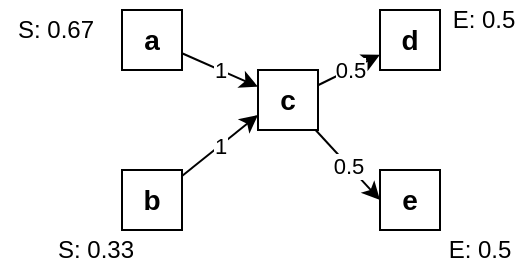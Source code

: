 <mxfile version="10.7.0" type="device"><diagram id="8FPwt5qJC752lhwPMM7v" name="base-model"><mxGraphModel dx="1074" dy="975" grid="1" gridSize="10" guides="1" tooltips="1" connect="1" arrows="1" fold="1" page="1" pageScale="1" pageWidth="850" pageHeight="1100" math="0" shadow="0"><root><mxCell id="0"/><mxCell id="1" parent="0"/><mxCell id="wTxz4J04zVF99cZxFmez-1" value="1" style="rounded=0;orthogonalLoop=1;jettySize=auto;html=1;" edge="1" parent="1" source="wTxz4J04zVF99cZxFmez-2" target="wTxz4J04zVF99cZxFmez-7"><mxGeometry relative="1" as="geometry"/></mxCell><mxCell id="wTxz4J04zVF99cZxFmez-2" value="&lt;font style=&quot;font-size: 14px&quot;&gt;&lt;b&gt;a&lt;/b&gt;&lt;/font&gt;" style="rounded=0;whiteSpace=wrap;html=1;fillColor=none;" vertex="1" parent="1"><mxGeometry x="121" y="90" width="30" height="30" as="geometry"/></mxCell><mxCell id="wTxz4J04zVF99cZxFmez-3" value="1" style="edgeStyle=none;rounded=0;orthogonalLoop=1;jettySize=auto;html=1;entryX=0;entryY=0.75;entryDx=0;entryDy=0;" edge="1" parent="1" source="wTxz4J04zVF99cZxFmez-4" target="wTxz4J04zVF99cZxFmez-7"><mxGeometry relative="1" as="geometry"/></mxCell><mxCell id="wTxz4J04zVF99cZxFmez-4" value="&lt;font style=&quot;font-size: 14px&quot;&gt;&lt;b&gt;b&lt;/b&gt;&lt;/font&gt;" style="rounded=0;whiteSpace=wrap;html=1;fillColor=none;" vertex="1" parent="1"><mxGeometry x="121" y="170" width="30" height="30" as="geometry"/></mxCell><mxCell id="wTxz4J04zVF99cZxFmez-5" value="0.5" style="edgeStyle=none;rounded=0;orthogonalLoop=1;jettySize=auto;html=1;" edge="1" parent="1" source="wTxz4J04zVF99cZxFmez-7" target="wTxz4J04zVF99cZxFmez-8"><mxGeometry relative="1" as="geometry"/></mxCell><mxCell id="wTxz4J04zVF99cZxFmez-6" value="0.5" style="edgeStyle=none;rounded=0;orthogonalLoop=1;jettySize=auto;html=1;entryX=0;entryY=0.5;entryDx=0;entryDy=0;" edge="1" parent="1" source="wTxz4J04zVF99cZxFmez-7" target="wTxz4J04zVF99cZxFmez-9"><mxGeometry relative="1" as="geometry"/></mxCell><mxCell id="wTxz4J04zVF99cZxFmez-7" value="&lt;font style=&quot;font-size: 14px&quot;&gt;&lt;b&gt;c&lt;/b&gt;&lt;/font&gt;" style="rounded=0;whiteSpace=wrap;html=1;fillColor=none;" vertex="1" parent="1"><mxGeometry x="189" y="120" width="30" height="30" as="geometry"/></mxCell><mxCell id="wTxz4J04zVF99cZxFmez-8" value="&lt;font style=&quot;font-size: 14px&quot;&gt;&lt;b&gt;d&lt;/b&gt;&lt;/font&gt;" style="rounded=0;whiteSpace=wrap;html=1;fillColor=none;" vertex="1" parent="1"><mxGeometry x="250" y="90" width="30" height="30" as="geometry"/></mxCell><mxCell id="wTxz4J04zVF99cZxFmez-9" value="&lt;font style=&quot;font-size: 14px&quot;&gt;&lt;b&gt;e&lt;/b&gt;&lt;/font&gt;" style="rounded=0;whiteSpace=wrap;html=1;fillColor=none;" vertex="1" parent="1"><mxGeometry x="250" y="170" width="30" height="30" as="geometry"/></mxCell><mxCell id="wTxz4J04zVF99cZxFmez-10" value="S: 0.67" style="text;html=1;strokeColor=none;fillColor=none;align=center;verticalAlign=middle;whiteSpace=wrap;rounded=0;" vertex="1" parent="1"><mxGeometry x="60" y="90" width="56" height="20" as="geometry"/></mxCell><mxCell id="wTxz4J04zVF99cZxFmez-11" value="S: 0.33" style="text;html=1;strokeColor=none;fillColor=none;align=center;verticalAlign=middle;whiteSpace=wrap;rounded=0;" vertex="1" parent="1"><mxGeometry x="80" y="200" width="56" height="20" as="geometry"/></mxCell><mxCell id="wTxz4J04zVF99cZxFmez-12" value="E: 0.5" style="text;html=1;strokeColor=none;fillColor=none;align=center;verticalAlign=middle;whiteSpace=wrap;rounded=0;" vertex="1" parent="1"><mxGeometry x="282" y="85" width="40" height="20" as="geometry"/></mxCell><mxCell id="wTxz4J04zVF99cZxFmez-13" value="E: 0.5" style="text;html=1;strokeColor=none;fillColor=none;align=center;verticalAlign=middle;whiteSpace=wrap;rounded=0;" vertex="1" parent="1"><mxGeometry x="280" y="200" width="40" height="20" as="geometry"/></mxCell></root></mxGraphModel></diagram><diagram name="new-dfg" id="oBGPicFY1GwX5gs7pR3w"><mxGraphModel dx="1074" dy="975" grid="1" gridSize="10" guides="1" tooltips="1" connect="1" arrows="1" fold="1" page="1" pageScale="1" pageWidth="850" pageHeight="1100" math="0" shadow="0"><root><mxCell id="pVkGySYdNLAFL7Sh7QF0-0"/><mxCell id="pVkGySYdNLAFL7Sh7QF0-1" parent="pVkGySYdNLAFL7Sh7QF0-0"/><mxCell id="pVkGySYdNLAFL7Sh7QF0-2" value="1" style="rounded=0;orthogonalLoop=1;jettySize=auto;html=1;" edge="1" parent="pVkGySYdNLAFL7Sh7QF0-1" source="pVkGySYdNLAFL7Sh7QF0-3" target="pVkGySYdNLAFL7Sh7QF0-8"><mxGeometry relative="1" as="geometry"/></mxCell><mxCell id="pVkGySYdNLAFL7Sh7QF0-3" value="&lt;font style=&quot;font-size: 14px&quot;&gt;&lt;b&gt;a&lt;/b&gt;&lt;/font&gt;" style="rounded=0;whiteSpace=wrap;html=1;fillColor=none;" vertex="1" parent="pVkGySYdNLAFL7Sh7QF0-1"><mxGeometry x="121" y="90" width="30" height="30" as="geometry"/></mxCell><mxCell id="pVkGySYdNLAFL7Sh7QF0-4" value="1" style="edgeStyle=none;rounded=0;orthogonalLoop=1;jettySize=auto;html=1;entryX=0;entryY=0.75;entryDx=0;entryDy=0;" edge="1" parent="pVkGySYdNLAFL7Sh7QF0-1" source="pVkGySYdNLAFL7Sh7QF0-5" target="pVkGySYdNLAFL7Sh7QF0-8"><mxGeometry relative="1" as="geometry"/></mxCell><mxCell id="pVkGySYdNLAFL7Sh7QF0-5" value="&lt;font style=&quot;font-size: 14px&quot;&gt;&lt;b&gt;b&lt;/b&gt;&lt;/font&gt;" style="rounded=0;whiteSpace=wrap;html=1;fillColor=none;" vertex="1" parent="pVkGySYdNLAFL7Sh7QF0-1"><mxGeometry x="121" y="170" width="30" height="30" as="geometry"/></mxCell><mxCell id="pVkGySYdNLAFL7Sh7QF0-6" value="1.03" style="edgeStyle=none;rounded=0;orthogonalLoop=1;jettySize=auto;html=1;" edge="1" parent="pVkGySYdNLAFL7Sh7QF0-1" source="pVkGySYdNLAFL7Sh7QF0-8" target="pVkGySYdNLAFL7Sh7QF0-9"><mxGeometry relative="1" as="geometry"/></mxCell><mxCell id="pVkGySYdNLAFL7Sh7QF0-7" value="0.33" style="edgeStyle=none;rounded=0;orthogonalLoop=1;jettySize=auto;html=1;entryX=0;entryY=0.5;entryDx=0;entryDy=0;" edge="1" parent="pVkGySYdNLAFL7Sh7QF0-1" source="pVkGySYdNLAFL7Sh7QF0-8" target="pVkGySYdNLAFL7Sh7QF0-10"><mxGeometry relative="1" as="geometry"/></mxCell><mxCell id="qOEaKsSHeVhva4xvyTUG-2" value="&lt;b&gt;-&lt;/b&gt; 0.36" style="edgeStyle=none;rounded=0;orthogonalLoop=1;jettySize=auto;html=1;" edge="1" parent="pVkGySYdNLAFL7Sh7QF0-1" source="pVkGySYdNLAFL7Sh7QF0-8" target="qOEaKsSHeVhva4xvyTUG-0"><mxGeometry relative="1" as="geometry"/></mxCell><mxCell id="pVkGySYdNLAFL7Sh7QF0-8" value="&lt;font style=&quot;font-size: 14px&quot;&gt;&lt;b&gt;c&lt;/b&gt;&lt;/font&gt;" style="rounded=0;whiteSpace=wrap;html=1;fillColor=none;" vertex="1" parent="pVkGySYdNLAFL7Sh7QF0-1"><mxGeometry x="189" y="120" width="30" height="30" as="geometry"/></mxCell><mxCell id="pVkGySYdNLAFL7Sh7QF0-9" value="&lt;font style=&quot;font-size: 14px&quot;&gt;&lt;b&gt;d&lt;/b&gt;&lt;/font&gt;" style="rounded=0;whiteSpace=wrap;html=1;fillColor=none;" vertex="1" parent="pVkGySYdNLAFL7Sh7QF0-1"><mxGeometry x="270" y="85" width="30" height="30" as="geometry"/></mxCell><mxCell id="pVkGySYdNLAFL7Sh7QF0-10" value="&lt;font style=&quot;font-size: 14px&quot;&gt;&lt;b&gt;e&lt;/b&gt;&lt;/font&gt;" style="rounded=0;whiteSpace=wrap;html=1;fillColor=none;" vertex="1" parent="pVkGySYdNLAFL7Sh7QF0-1"><mxGeometry x="250" y="170" width="30" height="30" as="geometry"/></mxCell><mxCell id="pVkGySYdNLAFL7Sh7QF0-11" value="S: 0.4" style="text;html=1;strokeColor=none;fillColor=none;align=center;verticalAlign=middle;whiteSpace=wrap;rounded=0;" vertex="1" parent="pVkGySYdNLAFL7Sh7QF0-1"><mxGeometry x="60" y="90" width="56" height="20" as="geometry"/></mxCell><mxCell id="pVkGySYdNLAFL7Sh7QF0-12" value="S: 0.6" style="text;html=1;strokeColor=none;fillColor=none;align=center;verticalAlign=middle;whiteSpace=wrap;rounded=0;" vertex="1" parent="pVkGySYdNLAFL7Sh7QF0-1"><mxGeometry x="80" y="200" width="56" height="20" as="geometry"/></mxCell><mxCell id="pVkGySYdNLAFL7Sh7QF0-13" value="E: 1.03" style="text;html=1;strokeColor=none;fillColor=none;align=center;verticalAlign=middle;whiteSpace=wrap;rounded=0;" vertex="1" parent="pVkGySYdNLAFL7Sh7QF0-1"><mxGeometry x="283" y="90" width="85" height="20" as="geometry"/></mxCell><mxCell id="pVkGySYdNLAFL7Sh7QF0-14" value="E: 0.33" style="text;html=1;strokeColor=none;fillColor=none;align=center;verticalAlign=middle;whiteSpace=wrap;rounded=0;" vertex="1" parent="pVkGySYdNLAFL7Sh7QF0-1"><mxGeometry x="280" y="200" width="60" height="20" as="geometry"/></mxCell><mxCell id="qOEaKsSHeVhva4xvyTUG-0" value="&lt;font style=&quot;font-size: 14px&quot;&gt;&lt;b&gt;f&lt;/b&gt;&lt;/font&gt;" style="rounded=0;whiteSpace=wrap;html=1;fillColor=none;" vertex="1" parent="pVkGySYdNLAFL7Sh7QF0-1"><mxGeometry x="320" y="120" width="30" height="30" as="geometry"/></mxCell><mxCell id="qOEaKsSHeVhva4xvyTUG-1" value="E: &lt;b&gt;-&amp;nbsp;&lt;/b&gt;0.36" style="text;html=1;strokeColor=none;fillColor=none;align=center;verticalAlign=middle;whiteSpace=wrap;rounded=0;" vertex="1" parent="pVkGySYdNLAFL7Sh7QF0-1"><mxGeometry x="320" y="160" width="50" height="20" as="geometry"/></mxCell></root></mxGraphModel></diagram><diagram name="filtered-new-dfg" id="2MgaxUlshWjNt7R0rXGv"><mxGraphModel dx="1074" dy="975" grid="1" gridSize="10" guides="1" tooltips="1" connect="1" arrows="1" fold="1" page="1" pageScale="1" pageWidth="850" pageHeight="1100" math="0" shadow="0"><root><mxCell id="Fa1LW8nPa4rlaJBgg5Rp-0"/><mxCell id="Fa1LW8nPa4rlaJBgg5Rp-1" parent="Fa1LW8nPa4rlaJBgg5Rp-0"/><mxCell id="Fa1LW8nPa4rlaJBgg5Rp-2" value="1" style="rounded=0;orthogonalLoop=1;jettySize=auto;html=1;" edge="1" parent="Fa1LW8nPa4rlaJBgg5Rp-1" source="Fa1LW8nPa4rlaJBgg5Rp-3" target="Fa1LW8nPa4rlaJBgg5Rp-9"><mxGeometry relative="1" as="geometry"/></mxCell><mxCell id="Fa1LW8nPa4rlaJBgg5Rp-3" value="&lt;font style=&quot;font-size: 14px&quot;&gt;&lt;b&gt;a&lt;/b&gt;&lt;/font&gt;" style="rounded=0;whiteSpace=wrap;html=1;fillColor=none;" vertex="1" parent="Fa1LW8nPa4rlaJBgg5Rp-1"><mxGeometry x="121" y="90" width="30" height="30" as="geometry"/></mxCell><mxCell id="Fa1LW8nPa4rlaJBgg5Rp-4" value="1" style="edgeStyle=none;rounded=0;orthogonalLoop=1;jettySize=auto;html=1;entryX=0;entryY=0.75;entryDx=0;entryDy=0;" edge="1" parent="Fa1LW8nPa4rlaJBgg5Rp-1" source="Fa1LW8nPa4rlaJBgg5Rp-5" target="Fa1LW8nPa4rlaJBgg5Rp-9"><mxGeometry relative="1" as="geometry"/></mxCell><mxCell id="Fa1LW8nPa4rlaJBgg5Rp-5" value="&lt;font style=&quot;font-size: 14px&quot;&gt;&lt;b&gt;b&lt;/b&gt;&lt;/font&gt;" style="rounded=0;whiteSpace=wrap;html=1;fillColor=none;" vertex="1" parent="Fa1LW8nPa4rlaJBgg5Rp-1"><mxGeometry x="121" y="170" width="30" height="30" as="geometry"/></mxCell><mxCell id="Fa1LW8nPa4rlaJBgg5Rp-6" value="0.76" style="edgeStyle=none;rounded=0;orthogonalLoop=1;jettySize=auto;html=1;" edge="1" parent="Fa1LW8nPa4rlaJBgg5Rp-1" source="Fa1LW8nPa4rlaJBgg5Rp-9" target="Fa1LW8nPa4rlaJBgg5Rp-10"><mxGeometry relative="1" as="geometry"/></mxCell><mxCell id="Fa1LW8nPa4rlaJBgg5Rp-7" value="0.24" style="edgeStyle=none;rounded=0;orthogonalLoop=1;jettySize=auto;html=1;entryX=0;entryY=0.5;entryDx=0;entryDy=0;" edge="1" parent="Fa1LW8nPa4rlaJBgg5Rp-1" source="Fa1LW8nPa4rlaJBgg5Rp-9" target="Fa1LW8nPa4rlaJBgg5Rp-11"><mxGeometry relative="1" as="geometry"/></mxCell><mxCell id="Fa1LW8nPa4rlaJBgg5Rp-9" value="&lt;font style=&quot;font-size: 14px&quot;&gt;&lt;b&gt;c&lt;/b&gt;&lt;/font&gt;" style="rounded=0;whiteSpace=wrap;html=1;fillColor=none;" vertex="1" parent="Fa1LW8nPa4rlaJBgg5Rp-1"><mxGeometry x="189" y="120" width="30" height="30" as="geometry"/></mxCell><mxCell id="Fa1LW8nPa4rlaJBgg5Rp-10" value="&lt;font style=&quot;font-size: 14px&quot;&gt;&lt;b&gt;d&lt;/b&gt;&lt;/font&gt;" style="rounded=0;whiteSpace=wrap;html=1;fillColor=none;" vertex="1" parent="Fa1LW8nPa4rlaJBgg5Rp-1"><mxGeometry x="270" y="85" width="30" height="30" as="geometry"/></mxCell><mxCell id="Fa1LW8nPa4rlaJBgg5Rp-11" value="&lt;font style=&quot;font-size: 14px&quot;&gt;&lt;b&gt;e&lt;/b&gt;&lt;/font&gt;" style="rounded=0;whiteSpace=wrap;html=1;fillColor=none;" vertex="1" parent="Fa1LW8nPa4rlaJBgg5Rp-1"><mxGeometry x="254" y="179" width="30" height="30" as="geometry"/></mxCell><mxCell id="Fa1LW8nPa4rlaJBgg5Rp-12" value="S: 0.4" style="text;html=1;strokeColor=none;fillColor=none;align=center;verticalAlign=middle;whiteSpace=wrap;rounded=0;" vertex="1" parent="Fa1LW8nPa4rlaJBgg5Rp-1"><mxGeometry x="60" y="90" width="56" height="20" as="geometry"/></mxCell><mxCell id="Fa1LW8nPa4rlaJBgg5Rp-13" value="S: 0.6" style="text;html=1;strokeColor=none;fillColor=none;align=center;verticalAlign=middle;whiteSpace=wrap;rounded=0;" vertex="1" parent="Fa1LW8nPa4rlaJBgg5Rp-1"><mxGeometry x="80" y="200" width="56" height="20" as="geometry"/></mxCell><mxCell id="Fa1LW8nPa4rlaJBgg5Rp-14" value="E: 0.76" style="text;html=1;strokeColor=none;fillColor=none;align=center;verticalAlign=middle;whiteSpace=wrap;rounded=0;" vertex="1" parent="Fa1LW8nPa4rlaJBgg5Rp-1"><mxGeometry x="283" y="90" width="85" height="20" as="geometry"/></mxCell><mxCell id="Fa1LW8nPa4rlaJBgg5Rp-15" value="E: 0.24" style="text;html=1;strokeColor=none;fillColor=none;align=center;verticalAlign=middle;whiteSpace=wrap;rounded=0;" vertex="1" parent="Fa1LW8nPa4rlaJBgg5Rp-1"><mxGeometry x="280" y="200" width="60" height="20" as="geometry"/></mxCell></root></mxGraphModel></diagram><diagram name="neg-dfg" id="GwO7NAMifSrR4R1Lgwrt"><mxGraphModel dx="1074" dy="975" grid="1" gridSize="10" guides="1" tooltips="1" connect="1" arrows="1" fold="1" page="1" pageScale="1" pageWidth="850" pageHeight="1100" math="0" shadow="0"><root><mxCell id="pVB3-N2lZGMxoHnxgfmL-0"/><mxCell id="pVB3-N2lZGMxoHnxgfmL-1" parent="pVB3-N2lZGMxoHnxgfmL-0"/><mxCell id="pVB3-N2lZGMxoHnxgfmL-2" value="1" style="rounded=0;orthogonalLoop=1;jettySize=auto;html=1;" edge="1" parent="pVB3-N2lZGMxoHnxgfmL-1" source="pVB3-N2lZGMxoHnxgfmL-3" target="pVB3-N2lZGMxoHnxgfmL-8"><mxGeometry relative="1" as="geometry"/></mxCell><mxCell id="pVB3-N2lZGMxoHnxgfmL-3" value="&lt;font style=&quot;font-size: 14px&quot;&gt;&lt;b&gt;a&lt;/b&gt;&lt;/font&gt;" style="rounded=0;whiteSpace=wrap;html=1;fillColor=none;" vertex="1" parent="pVB3-N2lZGMxoHnxgfmL-1"><mxGeometry x="116" y="120" width="30" height="30" as="geometry"/></mxCell><mxCell id="pVB3-N2lZGMxoHnxgfmL-7" value="0.3" style="edgeStyle=none;rounded=0;orthogonalLoop=1;jettySize=auto;html=1;entryX=0;entryY=0.5;entryDx=0;entryDy=0;" edge="1" parent="pVB3-N2lZGMxoHnxgfmL-1" source="pVB3-N2lZGMxoHnxgfmL-8" target="pVB3-N2lZGMxoHnxgfmL-10"><mxGeometry relative="1" as="geometry"/></mxCell><mxCell id="WEfd3GB1Yjh-DX3T7mKC-2" value="0.7" style="edgeStyle=none;rounded=0;orthogonalLoop=1;jettySize=auto;html=1;" edge="1" parent="pVB3-N2lZGMxoHnxgfmL-1" source="pVB3-N2lZGMxoHnxgfmL-8" target="WEfd3GB1Yjh-DX3T7mKC-0"><mxGeometry relative="1" as="geometry"/></mxCell><mxCell id="pVB3-N2lZGMxoHnxgfmL-8" value="&lt;font style=&quot;font-size: 14px&quot;&gt;&lt;b&gt;c&lt;/b&gt;&lt;/font&gt;" style="rounded=0;whiteSpace=wrap;html=1;fillColor=none;" vertex="1" parent="pVB3-N2lZGMxoHnxgfmL-1"><mxGeometry x="189" y="120" width="30" height="30" as="geometry"/></mxCell><mxCell id="pVB3-N2lZGMxoHnxgfmL-10" value="&lt;font style=&quot;font-size: 14px&quot;&gt;&lt;b&gt;d&lt;/b&gt;&lt;/font&gt;" style="rounded=0;whiteSpace=wrap;html=1;fillColor=none;" vertex="1" parent="pVB3-N2lZGMxoHnxgfmL-1"><mxGeometry x="260" y="80" width="30" height="30" as="geometry"/></mxCell><mxCell id="pVB3-N2lZGMxoHnxgfmL-11" value="S: 1" style="text;html=1;strokeColor=none;fillColor=none;align=center;verticalAlign=middle;whiteSpace=wrap;rounded=0;" vertex="1" parent="pVB3-N2lZGMxoHnxgfmL-1"><mxGeometry x="60" y="125" width="56" height="20" as="geometry"/></mxCell><mxCell id="pVB3-N2lZGMxoHnxgfmL-14" value="E: 0.3" style="text;html=1;strokeColor=none;fillColor=none;align=center;verticalAlign=middle;whiteSpace=wrap;rounded=0;" vertex="1" parent="pVB3-N2lZGMxoHnxgfmL-1"><mxGeometry x="302" y="85" width="40" height="20" as="geometry"/></mxCell><mxCell id="WEfd3GB1Yjh-DX3T7mKC-0" value="&lt;font style=&quot;font-size: 14px&quot;&gt;&lt;b&gt;f&lt;/b&gt;&lt;/font&gt;" style="rounded=0;whiteSpace=wrap;html=1;fillColor=none;" vertex="1" parent="pVB3-N2lZGMxoHnxgfmL-1"><mxGeometry x="283" y="120" width="30" height="30" as="geometry"/></mxCell><mxCell id="WEfd3GB1Yjh-DX3T7mKC-1" value="E: 0.7" style="text;html=1;strokeColor=none;fillColor=none;align=center;verticalAlign=middle;whiteSpace=wrap;rounded=0;" vertex="1" parent="pVB3-N2lZGMxoHnxgfmL-1"><mxGeometry x="320" y="130" width="50" height="20" as="geometry"/></mxCell></root></mxGraphModel></diagram><diagram name="pos-dfg" id="0VnqM7e6RhiKviPvYqXL"><mxGraphModel dx="1074" dy="975" grid="1" gridSize="10" guides="1" tooltips="1" connect="1" arrows="1" fold="1" page="1" pageScale="1" pageWidth="850" pageHeight="1100" math="0" shadow="0"><root><mxCell id="6iOIB4sXR0TpZzfRCHhj-0"/><mxCell id="6iOIB4sXR0TpZzfRCHhj-1" parent="6iOIB4sXR0TpZzfRCHhj-0"/><mxCell id="6iOIB4sXR0TpZzfRCHhj-2" value="1" style="rounded=0;orthogonalLoop=1;jettySize=auto;html=1;" edge="1" parent="6iOIB4sXR0TpZzfRCHhj-1" source="6iOIB4sXR0TpZzfRCHhj-3" target="6iOIB4sXR0TpZzfRCHhj-8"><mxGeometry relative="1" as="geometry"/></mxCell><mxCell id="6iOIB4sXR0TpZzfRCHhj-3" value="&lt;font style=&quot;font-size: 14px&quot;&gt;&lt;b&gt;a&lt;/b&gt;&lt;/font&gt;" style="rounded=0;whiteSpace=wrap;html=1;fillColor=none;" vertex="1" parent="6iOIB4sXR0TpZzfRCHhj-1"><mxGeometry x="121" y="90" width="30" height="30" as="geometry"/></mxCell><mxCell id="6iOIB4sXR0TpZzfRCHhj-4" value="1" style="edgeStyle=none;rounded=0;orthogonalLoop=1;jettySize=auto;html=1;entryX=0;entryY=0.75;entryDx=0;entryDy=0;" edge="1" parent="6iOIB4sXR0TpZzfRCHhj-1" source="6iOIB4sXR0TpZzfRCHhj-5" target="6iOIB4sXR0TpZzfRCHhj-8"><mxGeometry relative="1" as="geometry"/></mxCell><mxCell id="6iOIB4sXR0TpZzfRCHhj-5" value="&lt;font style=&quot;font-size: 14px&quot;&gt;&lt;b&gt;b&lt;/b&gt;&lt;/font&gt;" style="rounded=0;whiteSpace=wrap;html=1;fillColor=none;" vertex="1" parent="6iOIB4sXR0TpZzfRCHhj-1"><mxGeometry x="121" y="170" width="30" height="30" as="geometry"/></mxCell><mxCell id="6iOIB4sXR0TpZzfRCHhj-6" value="1" style="edgeStyle=none;rounded=0;orthogonalLoop=1;jettySize=auto;html=1;" edge="1" parent="6iOIB4sXR0TpZzfRCHhj-1" source="6iOIB4sXR0TpZzfRCHhj-8" target="6iOIB4sXR0TpZzfRCHhj-9"><mxGeometry relative="1" as="geometry"/></mxCell><mxCell id="6iOIB4sXR0TpZzfRCHhj-8" value="&lt;font style=&quot;font-size: 14px&quot;&gt;&lt;b&gt;c&lt;/b&gt;&lt;/font&gt;" style="rounded=0;whiteSpace=wrap;html=1;fillColor=none;" vertex="1" parent="6iOIB4sXR0TpZzfRCHhj-1"><mxGeometry x="189" y="120" width="30" height="30" as="geometry"/></mxCell><mxCell id="6iOIB4sXR0TpZzfRCHhj-9" value="&lt;font style=&quot;font-size: 14px&quot;&gt;&lt;b&gt;d&lt;/b&gt;&lt;/font&gt;" style="rounded=0;whiteSpace=wrap;html=1;fillColor=none;" vertex="1" parent="6iOIB4sXR0TpZzfRCHhj-1"><mxGeometry x="280" y="120" width="30" height="30" as="geometry"/></mxCell><mxCell id="6iOIB4sXR0TpZzfRCHhj-11" value="S: 0.4" style="text;html=1;strokeColor=none;fillColor=none;align=center;verticalAlign=middle;whiteSpace=wrap;rounded=0;" vertex="1" parent="6iOIB4sXR0TpZzfRCHhj-1"><mxGeometry x="60" y="90" width="56" height="20" as="geometry"/></mxCell><mxCell id="6iOIB4sXR0TpZzfRCHhj-12" value="S: 0.6" style="text;html=1;strokeColor=none;fillColor=none;align=center;verticalAlign=middle;whiteSpace=wrap;rounded=0;" vertex="1" parent="6iOIB4sXR0TpZzfRCHhj-1"><mxGeometry x="80" y="200" width="56" height="20" as="geometry"/></mxCell><mxCell id="6iOIB4sXR0TpZzfRCHhj-13" value="E: 1" style="text;html=1;strokeColor=none;fillColor=none;align=center;verticalAlign=middle;whiteSpace=wrap;rounded=0;" vertex="1" parent="6iOIB4sXR0TpZzfRCHhj-1"><mxGeometry x="282" y="85" width="40" height="20" as="geometry"/></mxCell></root></mxGraphModel></diagram><diagram name="dfg-model" id="PzKjA4K_qYixSZBdxmdq"><mxGraphModel dx="1074" dy="975" grid="1" gridSize="10" guides="1" tooltips="1" connect="1" arrows="1" fold="1" page="1" pageScale="1" pageWidth="850" pageHeight="1100" math="0" shadow="0"><root><mxCell id="sjD0K1OAyPqr18nBvdws-0"/><mxCell id="sjD0K1OAyPqr18nBvdws-1" parent="sjD0K1OAyPqr18nBvdws-0"/><mxCell id="sjD0K1OAyPqr18nBvdws-2" value="1" style="rounded=0;orthogonalLoop=1;jettySize=auto;html=1;" edge="1" parent="sjD0K1OAyPqr18nBvdws-1" source="sjD0K1OAyPqr18nBvdws-3" target="sjD0K1OAyPqr18nBvdws-8"><mxGeometry relative="1" as="geometry"/></mxCell><mxCell id="sjD0K1OAyPqr18nBvdws-3" value="&lt;font style=&quot;font-size: 14px&quot;&gt;&lt;b&gt;a&lt;/b&gt;&lt;/font&gt;" style="rounded=0;whiteSpace=wrap;html=1;fillColor=none;" vertex="1" parent="sjD0K1OAyPqr18nBvdws-1"><mxGeometry x="121" y="120" width="30" height="30" as="geometry"/></mxCell><mxCell id="sjD0K1OAyPqr18nBvdws-6" value="0.33" style="edgeStyle=none;rounded=0;orthogonalLoop=1;jettySize=auto;html=1;" edge="1" parent="sjD0K1OAyPqr18nBvdws-1" source="sjD0K1OAyPqr18nBvdws-8" target="sjD0K1OAyPqr18nBvdws-9"><mxGeometry relative="1" as="geometry"/></mxCell><mxCell id="sjD0K1OAyPqr18nBvdws-7" value="0.33" style="edgeStyle=none;rounded=0;orthogonalLoop=1;jettySize=auto;html=1;entryX=0;entryY=0.5;entryDx=0;entryDy=0;" edge="1" parent="sjD0K1OAyPqr18nBvdws-1" source="sjD0K1OAyPqr18nBvdws-8" target="sjD0K1OAyPqr18nBvdws-10"><mxGeometry relative="1" as="geometry"/></mxCell><mxCell id="sjD0K1OAyPqr18nBvdws-23" value="0.34" style="edgeStyle=none;rounded=0;orthogonalLoop=1;jettySize=auto;html=1;" edge="1" parent="sjD0K1OAyPqr18nBvdws-1" source="sjD0K1OAyPqr18nBvdws-8" target="sjD0K1OAyPqr18nBvdws-15"><mxGeometry relative="1" as="geometry"/></mxCell><mxCell id="sjD0K1OAyPqr18nBvdws-8" value="&lt;font style=&quot;font-size: 14px&quot;&gt;&lt;b&gt;c&lt;/b&gt;&lt;/font&gt;" style="rounded=0;whiteSpace=wrap;html=1;fillColor=none;" vertex="1" parent="sjD0K1OAyPqr18nBvdws-1"><mxGeometry x="189" y="120" width="30" height="30" as="geometry"/></mxCell><mxCell id="sjD0K1OAyPqr18nBvdws-9" value="&lt;font style=&quot;font-size: 14px&quot;&gt;&lt;b&gt;d&lt;/b&gt;&lt;/font&gt;" style="rounded=0;whiteSpace=wrap;html=1;fillColor=none;" vertex="1" parent="sjD0K1OAyPqr18nBvdws-1"><mxGeometry x="250" y="80" width="30" height="30" as="geometry"/></mxCell><mxCell id="sjD0K1OAyPqr18nBvdws-10" value="&lt;font style=&quot;font-size: 14px&quot;&gt;&lt;b&gt;e&lt;/b&gt;&lt;/font&gt;" style="rounded=0;whiteSpace=wrap;html=1;fillColor=none;" vertex="1" parent="sjD0K1OAyPqr18nBvdws-1"><mxGeometry x="250" y="170" width="30" height="30" as="geometry"/></mxCell><mxCell id="sjD0K1OAyPqr18nBvdws-11" value="S: 1" style="text;html=1;strokeColor=none;fillColor=none;align=center;verticalAlign=middle;whiteSpace=wrap;rounded=0;" vertex="1" parent="sjD0K1OAyPqr18nBvdws-1"><mxGeometry x="60" y="125" width="56" height="20" as="geometry"/></mxCell><mxCell id="sjD0K1OAyPqr18nBvdws-13" value="E: 0.33" style="text;html=1;strokeColor=none;fillColor=none;align=center;verticalAlign=middle;whiteSpace=wrap;rounded=0;" vertex="1" parent="sjD0K1OAyPqr18nBvdws-1"><mxGeometry x="282" y="85" width="48" height="20" as="geometry"/></mxCell><mxCell id="sjD0K1OAyPqr18nBvdws-14" value="E: 0.33" style="text;html=1;strokeColor=none;fillColor=none;align=center;verticalAlign=middle;whiteSpace=wrap;rounded=0;" vertex="1" parent="sjD0K1OAyPqr18nBvdws-1"><mxGeometry x="280" y="200" width="60" height="20" as="geometry"/></mxCell><mxCell id="sjD0K1OAyPqr18nBvdws-15" value="&lt;font style=&quot;font-size: 14px&quot;&gt;&lt;b&gt;f&lt;/b&gt;&lt;/font&gt;" style="rounded=0;whiteSpace=wrap;html=1;fillColor=none;" vertex="1" parent="sjD0K1OAyPqr18nBvdws-1"><mxGeometry x="320" y="120" width="30" height="30" as="geometry"/></mxCell><mxCell id="sjD0K1OAyPqr18nBvdws-17" value="E: 0.34" style="text;html=1;strokeColor=none;fillColor=none;align=center;verticalAlign=middle;whiteSpace=wrap;rounded=0;" vertex="1" parent="sjD0K1OAyPqr18nBvdws-1"><mxGeometry x="320" y="160" width="50" height="20" as="geometry"/></mxCell></root></mxGraphModel></diagram></mxfile>